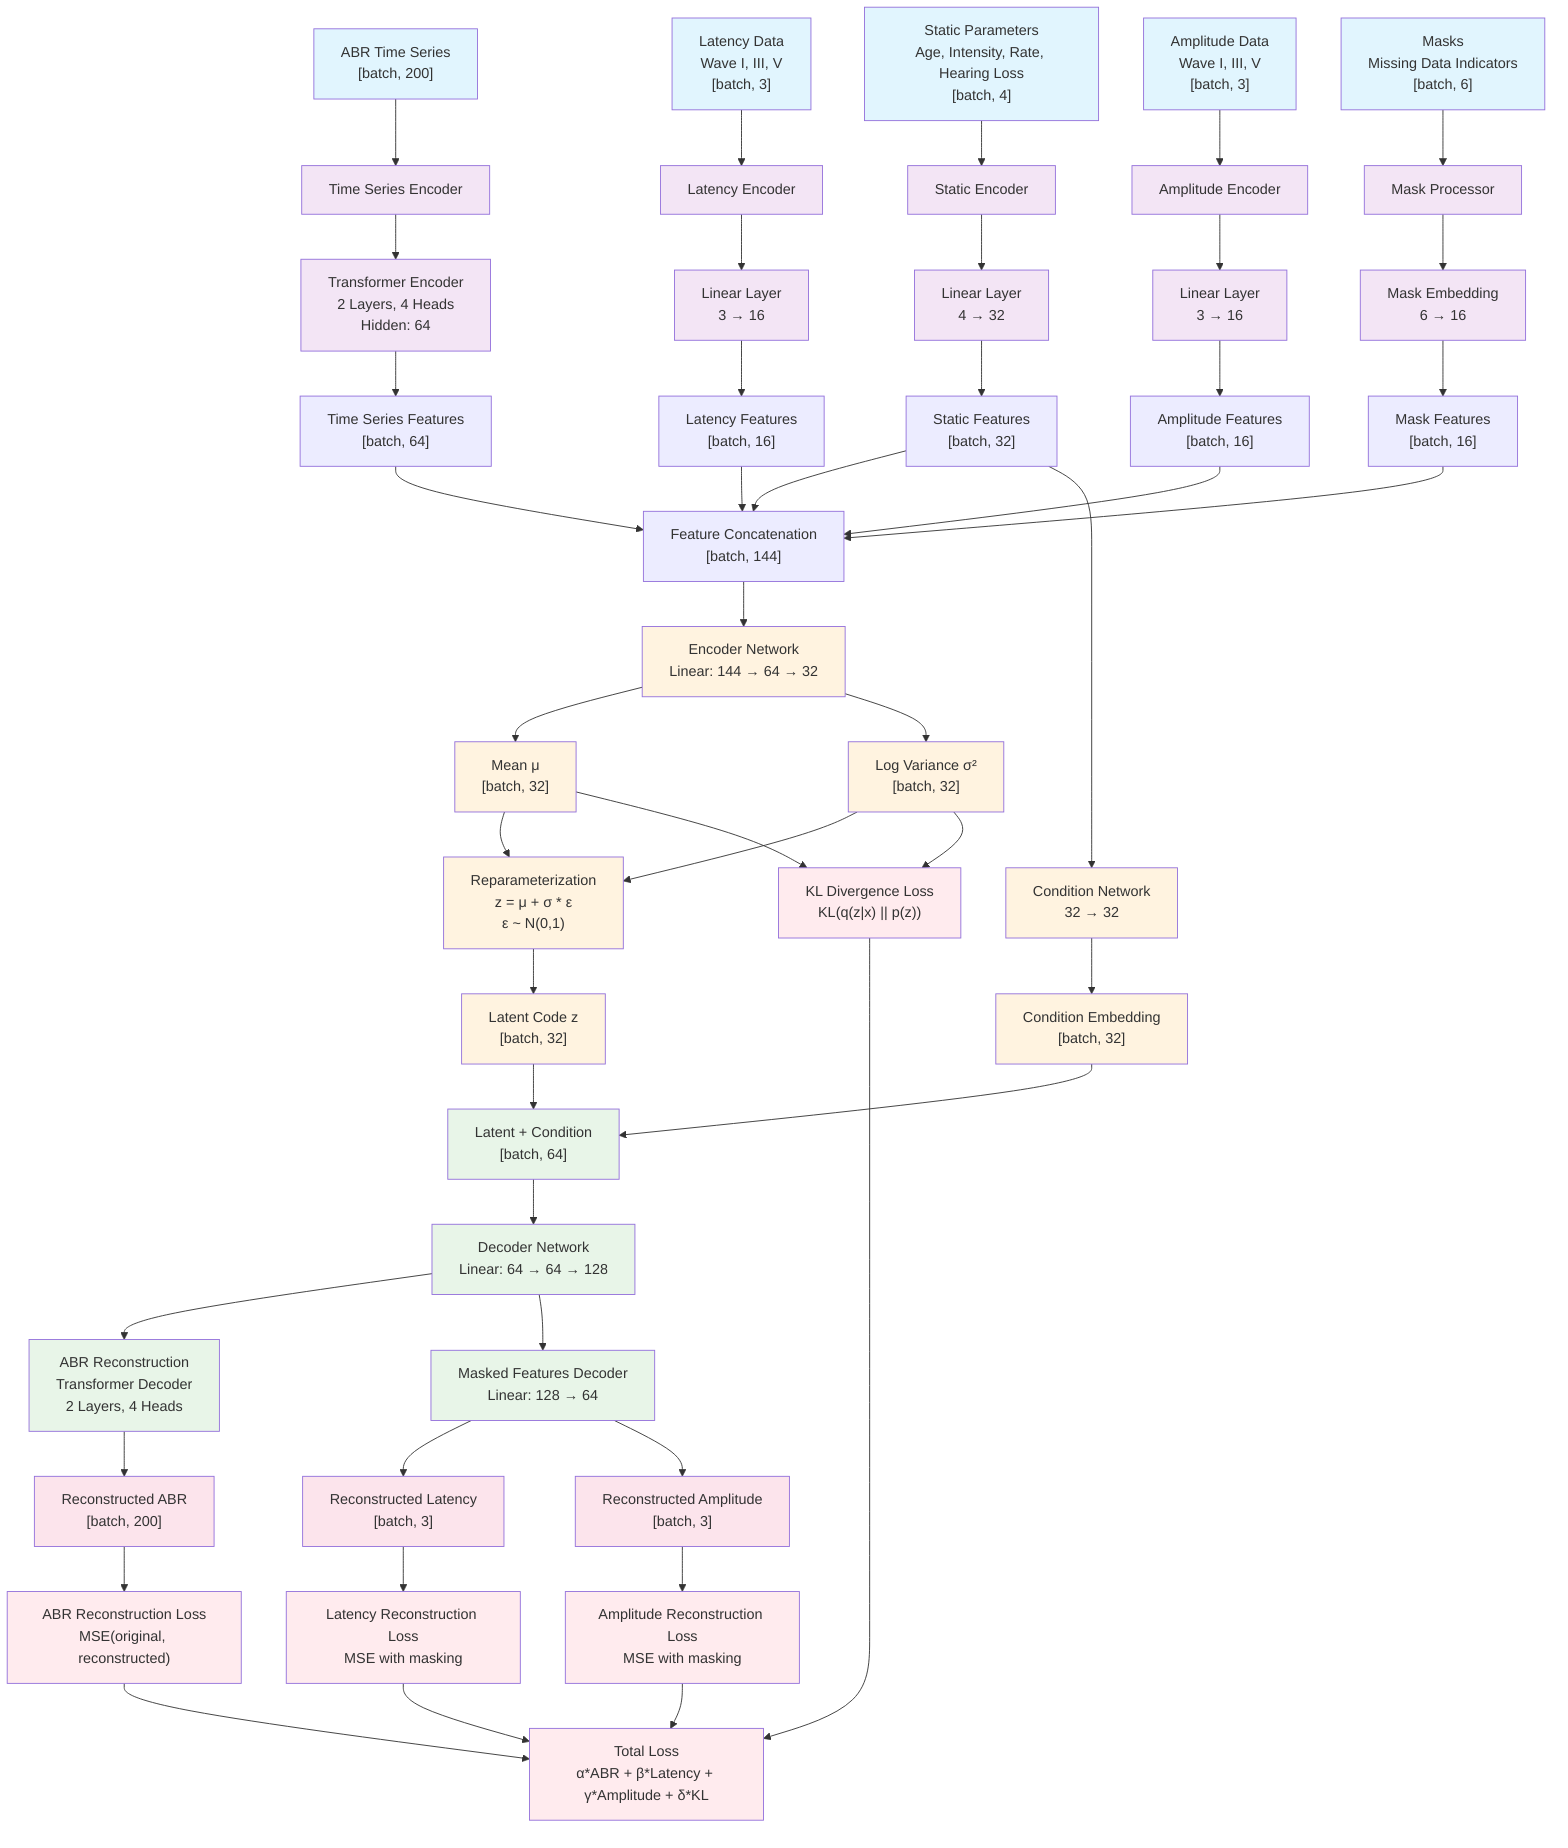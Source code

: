 graph TD
    %% Input Data
    A["ABR Time Series<br/>[batch, 200]"] --> B["Time Series Encoder"]
    C["Static Parameters<br/>Age, Intensity, Rate, Hearing Loss<br/>[batch, 4]"] --> D["Static Encoder"]
    E["Latency Data<br/>Wave I, III, V<br/>[batch, 3]"] --> F["Latency Encoder"]
    G["Amplitude Data<br/>Wave I, III, V<br/>[batch, 3]"] --> H["Amplitude Encoder"]
    I["Masks<br/>Missing Data Indicators<br/>[batch, 6]"] --> J["Mask Processor"]

    %% Encoders
    B --> K["Transformer Encoder<br/>2 Layers, 4 Heads<br/>Hidden: 64"]
    D --> L["Linear Layer<br/>4 → 32"]
    F --> M["Linear Layer<br/>3 → 16"]
    H --> N["Linear Layer<br/>3 → 16"]
    J --> O["Mask Embedding<br/>6 → 16"]

    %% Feature Fusion
    K --> P["Time Series Features<br/>[batch, 64]"]
    L --> Q["Static Features<br/>[batch, 32]"]
    M --> R["Latency Features<br/>[batch, 16]"]
    N --> S["Amplitude Features<br/>[batch, 16]"]
    O --> T["Mask Features<br/>[batch, 16]"]

    %% Concatenation
    P --> U["Feature Concatenation<br/>[batch, 144]"]
    Q --> U
    R --> U
    S --> U
    T --> U

    %% VAE Core
    U --> V["Encoder Network<br/>Linear: 144 → 64 → 32"]
    V --> W["Mean μ<br/>[batch, 32]"]
    V --> X["Log Variance σ²<br/>[batch, 32]"]
    
    W --> Y["Reparameterization<br/>z = μ + σ * ε<br/>ε ~ N(0,1)"]
    X --> Y
    
    Y --> Z["Latent Code z<br/>[batch, 32]"]

    %% Condition Processing
    Q --> AA["Condition Network<br/>32 → 32"]
    AA --> BB["Condition Embedding<br/>[batch, 32]"]

    %% Decoder
    Z --> CC["Latent + Condition<br/>[batch, 64]"]
    BB --> CC
    CC --> DD["Decoder Network<br/>Linear: 64 → 64 → 128"]
    
    %% Output Branches
    DD --> EE["ABR Reconstruction<br/>Transformer Decoder<br/>2 Layers, 4 Heads"]
    DD --> FF["Masked Features Decoder<br/>Linear: 128 → 64"]
    
    EE --> GG["Reconstructed ABR<br/>[batch, 200]"]
    FF --> HH["Reconstructed Latency<br/>[batch, 3]"]
    FF --> II["Reconstructed Amplitude<br/>[batch, 3]"]

    %% Loss Computation
    GG --> JJ["ABR Reconstruction Loss<br/>MSE(original, reconstructed)"]
    HH --> KK["Latency Reconstruction Loss<br/>MSE with masking"]
    II --> LL["Amplitude Reconstruction Loss<br/>MSE with masking"]
    W --> MM["KL Divergence Loss<br/>KL(q(z|x) || p(z))"]
    X --> MM

    JJ --> NN["Total Loss<br/>α*ABR + β*Latency + γ*Amplitude + δ*KL"]
    KK --> NN
    LL --> NN
    MM --> NN

    %% Styling
    classDef input fill:#e1f5fe
    classDef encoder fill:#f3e5f5
    classDef vae fill:#fff3e0
    classDef decoder fill:#e8f5e8
    classDef output fill:#fce4ec
    classDef loss fill:#ffebee

    class A,C,E,G,I input
    class B,D,F,H,J,K,L,M,N,O encoder
    class V,W,X,Y,Z,AA,BB vae
    class CC,DD,EE,FF decoder
    class GG,HH,II output
    class JJ,KK,LL,MM,NN loss
